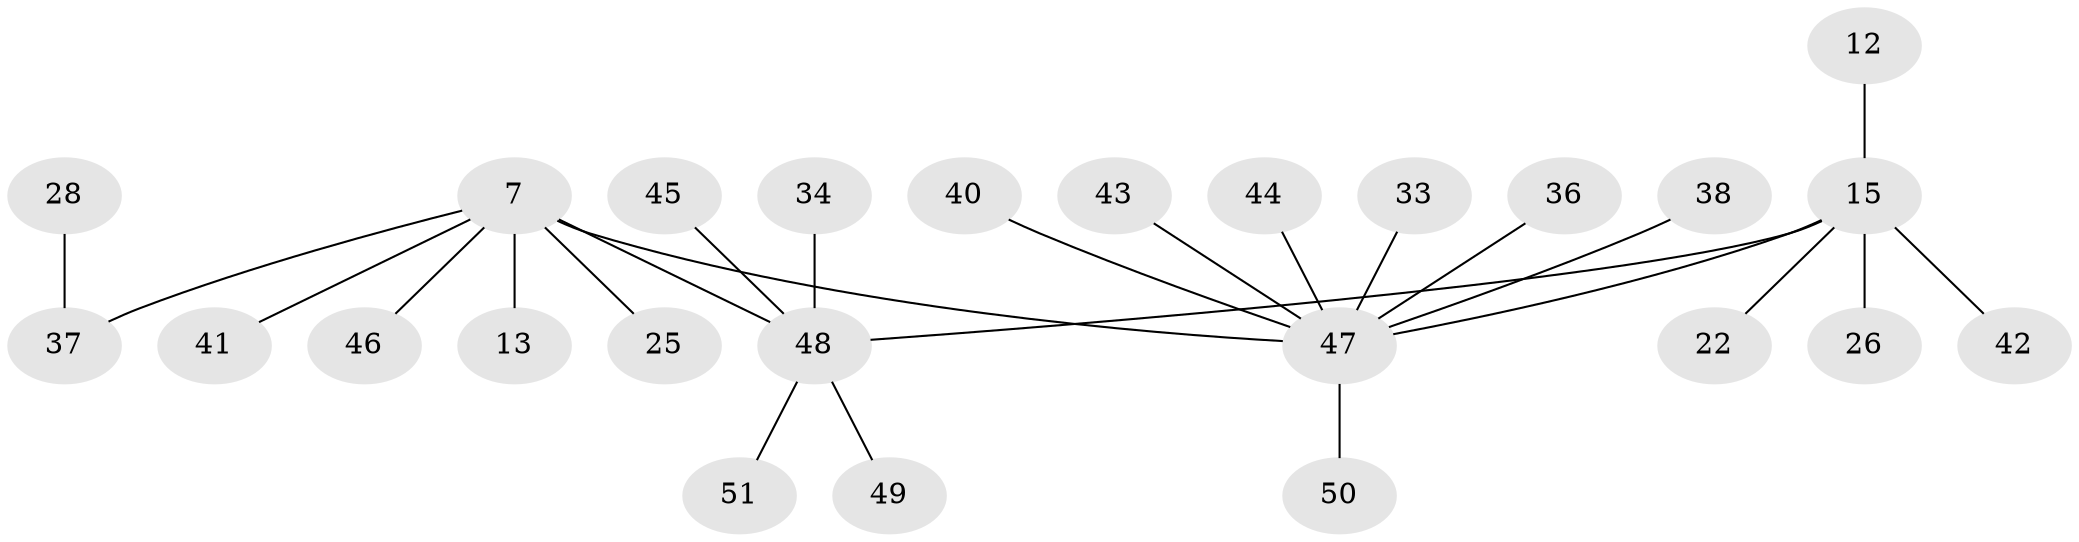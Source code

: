 // original degree distribution, {8: 0.0392156862745098, 4: 0.058823529411764705, 9: 0.0196078431372549, 6: 0.058823529411764705, 7: 0.0392156862745098, 2: 0.17647058823529413, 1: 0.5686274509803921, 3: 0.0392156862745098}
// Generated by graph-tools (version 1.1) at 2025/55/03/09/25 04:55:11]
// undirected, 25 vertices, 25 edges
graph export_dot {
graph [start="1"]
  node [color=gray90,style=filled];
  7 [super="+6"];
  12;
  13;
  15 [super="+1+2"];
  22;
  25;
  26;
  28;
  33;
  34;
  36;
  37 [super="+19+24+27"];
  38;
  40 [super="+39"];
  41;
  42;
  43 [super="+35"];
  44;
  45;
  46;
  47 [super="+10+9+17"];
  48 [super="+32"];
  49;
  50;
  51 [super="+23"];
  7 -- 13;
  7 -- 41;
  7 -- 46;
  7 -- 47 [weight=4];
  7 -- 25;
  7 -- 37 [weight=2];
  7 -- 48 [weight=3];
  12 -- 15;
  15 -- 42;
  15 -- 22;
  15 -- 26;
  15 -- 47 [weight=4];
  15 -- 48 [weight=2];
  28 -- 37;
  33 -- 47;
  34 -- 48;
  36 -- 47;
  38 -- 47;
  40 -- 47;
  43 -- 47;
  44 -- 47;
  45 -- 48;
  47 -- 50;
  48 -- 49;
  48 -- 51;
}
